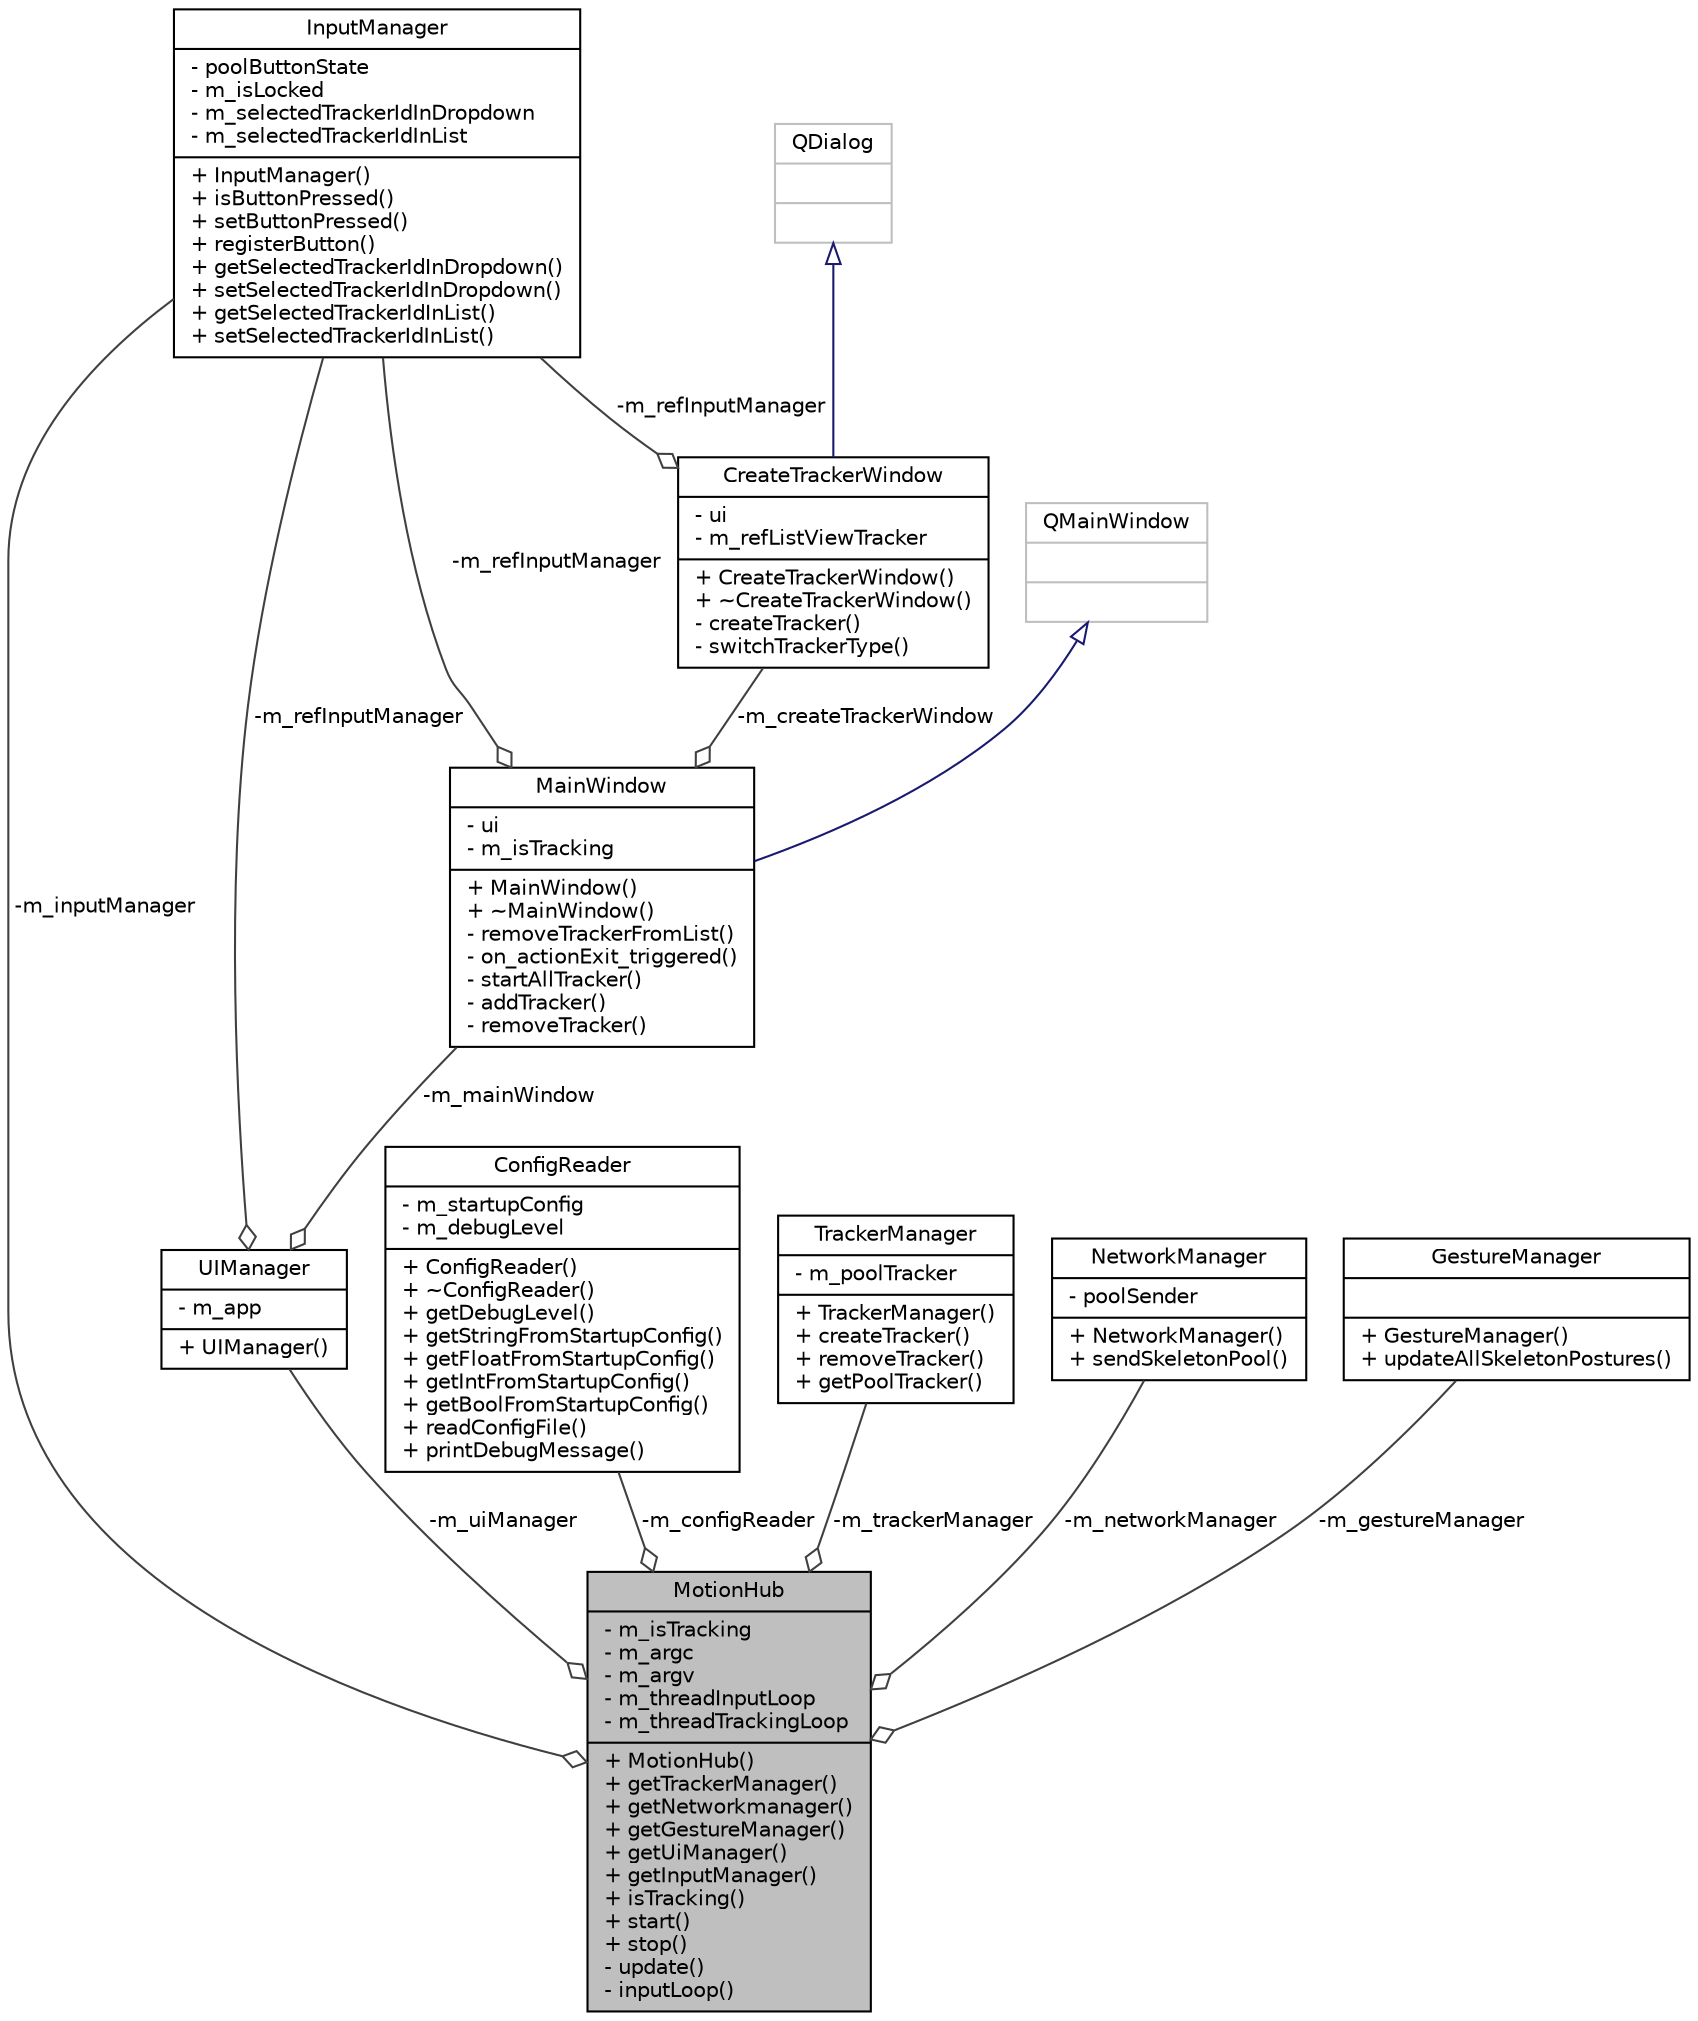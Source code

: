 digraph "MotionHub"
{
 // LATEX_PDF_SIZE
  edge [fontname="Helvetica",fontsize="10",labelfontname="Helvetica",labelfontsize="10"];
  node [fontname="Helvetica",fontsize="10",shape=record];
  Node1 [label="{MotionHub\n|- m_isTracking\l- m_argc\l- m_argv\l- m_threadInputLoop\l- m_threadTrackingLoop\l|+ MotionHub()\l+ getTrackerManager()\l+ getNetworkmanager()\l+ getGestureManager()\l+ getUiManager()\l+ getInputManager()\l+ isTracking()\l+ start()\l+ stop()\l- update()\l- inputLoop()\l}",height=0.2,width=0.4,color="black", fillcolor="grey75", style="filled", fontcolor="black",tooltip="Hub for combining different body tracking solutions and sending position and rotation data of skeleto..."];
  Node2 -> Node1 [color="grey25",fontsize="10",style="solid",label=" -m_uiManager" ,arrowhead="odiamond",fontname="Helvetica"];
  Node2 [label="{UIManager\n|- m_app\l|+ UIManager()\l}",height=0.2,width=0.4,color="black", fillcolor="white", style="filled",URL="$class_u_i_manager.html",tooltip=" "];
  Node3 -> Node2 [color="grey25",fontsize="10",style="solid",label=" -m_refInputManager" ,arrowhead="odiamond",fontname="Helvetica"];
  Node3 [label="{InputManager\n|- poolButtonState\l- m_isLocked\l- m_selectedTrackerIdInDropdown\l- m_selectedTrackerIdInList\l|+ InputManager()\l+ isButtonPressed()\l+ setButtonPressed()\l+ registerButton()\l+ getSelectedTrackerIdInDropdown()\l+ setSelectedTrackerIdInDropdown()\l+ getSelectedTrackerIdInList()\l+ setSelectedTrackerIdInList()\l}",height=0.2,width=0.4,color="black", fillcolor="white", style="filled",URL="$class_input_manager.html",tooltip="container for input data"];
  Node4 -> Node2 [color="grey25",fontsize="10",style="solid",label=" -m_mainWindow" ,arrowhead="odiamond",fontname="Helvetica"];
  Node4 [label="{MainWindow\n|- ui\l- m_isTracking\l|+ MainWindow()\l+ ~MainWindow()\l- removeTrackerFromList()\l- on_actionExit_triggered()\l- startAllTracker()\l- addTracker()\l- removeTracker()\l}",height=0.2,width=0.4,color="black", fillcolor="white", style="filled",URL="$class_main_window.html",tooltip="Qt main Window wrapper containing slot methods."];
  Node5 -> Node4 [dir="back",color="midnightblue",fontsize="10",style="solid",arrowtail="onormal",fontname="Helvetica"];
  Node5 [label="{QMainWindow\n||}",height=0.2,width=0.4,color="grey75", fillcolor="white", style="filled",tooltip=" "];
  Node6 -> Node4 [color="grey25",fontsize="10",style="solid",label=" -m_createTrackerWindow" ,arrowhead="odiamond",fontname="Helvetica"];
  Node6 [label="{CreateTrackerWindow\n|- ui\l- m_refListViewTracker\l|+ CreateTrackerWindow()\l+ ~CreateTrackerWindow()\l- createTracker()\l- switchTrackerType()\l}",height=0.2,width=0.4,color="black", fillcolor="white", style="filled",URL="$class_create_tracker_window.html",tooltip="dialog for creating new trackers"];
  Node7 -> Node6 [dir="back",color="midnightblue",fontsize="10",style="solid",arrowtail="onormal",fontname="Helvetica"];
  Node7 [label="{QDialog\n||}",height=0.2,width=0.4,color="grey75", fillcolor="white", style="filled",tooltip=" "];
  Node3 -> Node6 [color="grey25",fontsize="10",style="solid",label=" -m_refInputManager" ,arrowhead="odiamond",fontname="Helvetica"];
  Node3 -> Node4 [color="grey25",fontsize="10",style="solid",label=" -m_refInputManager" ,arrowhead="odiamond",fontname="Helvetica"];
  Node8 -> Node1 [color="grey25",fontsize="10",style="solid",label=" -m_configReader" ,arrowhead="odiamond",fontname="Helvetica"];
  Node8 [label="{ConfigReader\n|- m_startupConfig\l- m_debugLevel\l|+ ConfigReader()\l+ ~ConfigReader()\l+ getDebugLevel()\l+ getStringFromStartupConfig()\l+ getFloatFromStartupConfig()\l+ getIntFromStartupConfig()\l+ getBoolFromStartupConfig()\l+ readConfigFile()\l+ printDebugMessage()\l}",height=0.2,width=0.4,color="black", fillcolor="white", style="filled",URL="$class_config_reader.html",tooltip=" "];
  Node9 -> Node1 [color="grey25",fontsize="10",style="solid",label=" -m_trackerManager" ,arrowhead="odiamond",fontname="Helvetica"];
  Node9 [label="{TrackerManager\n|- m_poolTracker\l|+ TrackerManager()\l+ createTracker()\l+ removeTracker()\l+ getPoolTracker()\l}",height=0.2,width=0.4,color="black", fillcolor="white", style="filled",URL="$class_tracker_manager.html",tooltip="Manager for all types of tracker."];
  Node10 -> Node1 [color="grey25",fontsize="10",style="solid",label=" -m_networkManager" ,arrowhead="odiamond",fontname="Helvetica"];
  Node10 [label="{NetworkManager\n|- poolSender\l|+ NetworkManager()\l+ sendSkeletonPool()\l}",height=0.2,width=0.4,color="black", fillcolor="white", style="filled",URL="$class_network_manager.html",tooltip="Manager for different Network Sender and skeleton sending."];
  Node3 -> Node1 [color="grey25",fontsize="10",style="solid",label=" -m_inputManager" ,arrowhead="odiamond",fontname="Helvetica"];
  Node11 -> Node1 [color="grey25",fontsize="10",style="solid",label=" -m_gestureManager" ,arrowhead="odiamond",fontname="Helvetica"];
  Node11 [label="{GestureManager\n||+ GestureManager()\l+ updateAllSkeletonPostures()\l}",height=0.2,width=0.4,color="black", fillcolor="white", style="filled",URL="$class_gesture_manager.html",tooltip=" "];
}
